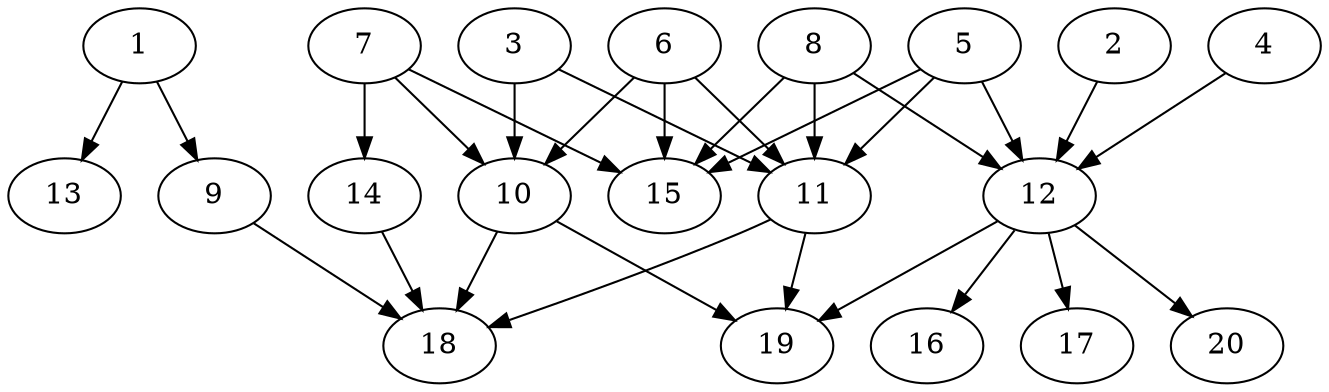 // DAG automatically generated by daggen at Wed Jul 24 21:26:16 2019
// ./daggen --dot -n 20 --ccr 0.5 --fat 0.8 --regular 0.5 --density 0.5 --mindata 5242880 --maxdata 52428800 
digraph G {
  1 [size="99229696", alpha="0.08", expect_size="49614848"] 
  1 -> 9 [size ="49614848"]
  1 -> 13 [size ="49614848"]
  2 [size="95318016", alpha="0.03", expect_size="47659008"] 
  2 -> 12 [size ="47659008"]
  3 [size="28348416", alpha="0.12", expect_size="14174208"] 
  3 -> 10 [size ="14174208"]
  3 -> 11 [size ="14174208"]
  4 [size="16437248", alpha="0.18", expect_size="8218624"] 
  4 -> 12 [size ="8218624"]
  5 [size="67459072", alpha="0.19", expect_size="33729536"] 
  5 -> 11 [size ="33729536"]
  5 -> 12 [size ="33729536"]
  5 -> 15 [size ="33729536"]
  6 [size="67934208", alpha="0.08", expect_size="33967104"] 
  6 -> 10 [size ="33967104"]
  6 -> 11 [size ="33967104"]
  6 -> 15 [size ="33967104"]
  7 [size="61026304", alpha="0.04", expect_size="30513152"] 
  7 -> 10 [size ="30513152"]
  7 -> 14 [size ="30513152"]
  7 -> 15 [size ="30513152"]
  8 [size="25047040", alpha="0.15", expect_size="12523520"] 
  8 -> 11 [size ="12523520"]
  8 -> 12 [size ="12523520"]
  8 -> 15 [size ="12523520"]
  9 [size="19910656", alpha="0.02", expect_size="9955328"] 
  9 -> 18 [size ="9955328"]
  10 [size="26886144", alpha="0.06", expect_size="13443072"] 
  10 -> 18 [size ="13443072"]
  10 -> 19 [size ="13443072"]
  11 [size="27486208", alpha="0.00", expect_size="13743104"] 
  11 -> 18 [size ="13743104"]
  11 -> 19 [size ="13743104"]
  12 [size="63674368", alpha="0.12", expect_size="31837184"] 
  12 -> 16 [size ="31837184"]
  12 -> 17 [size ="31837184"]
  12 -> 19 [size ="31837184"]
  12 -> 20 [size ="31837184"]
  13 [size="75870208", alpha="0.03", expect_size="37935104"] 
  14 [size="38658048", alpha="0.01", expect_size="19329024"] 
  14 -> 18 [size ="19329024"]
  15 [size="30416896", alpha="0.16", expect_size="15208448"] 
  16 [size="26411008", alpha="0.14", expect_size="13205504"] 
  17 [size="65114112", alpha="0.00", expect_size="32557056"] 
  18 [size="85731328", alpha="0.17", expect_size="42865664"] 
  19 [size="64073728", alpha="0.02", expect_size="32036864"] 
  20 [size="75288576", alpha="0.13", expect_size="37644288"] 
}
